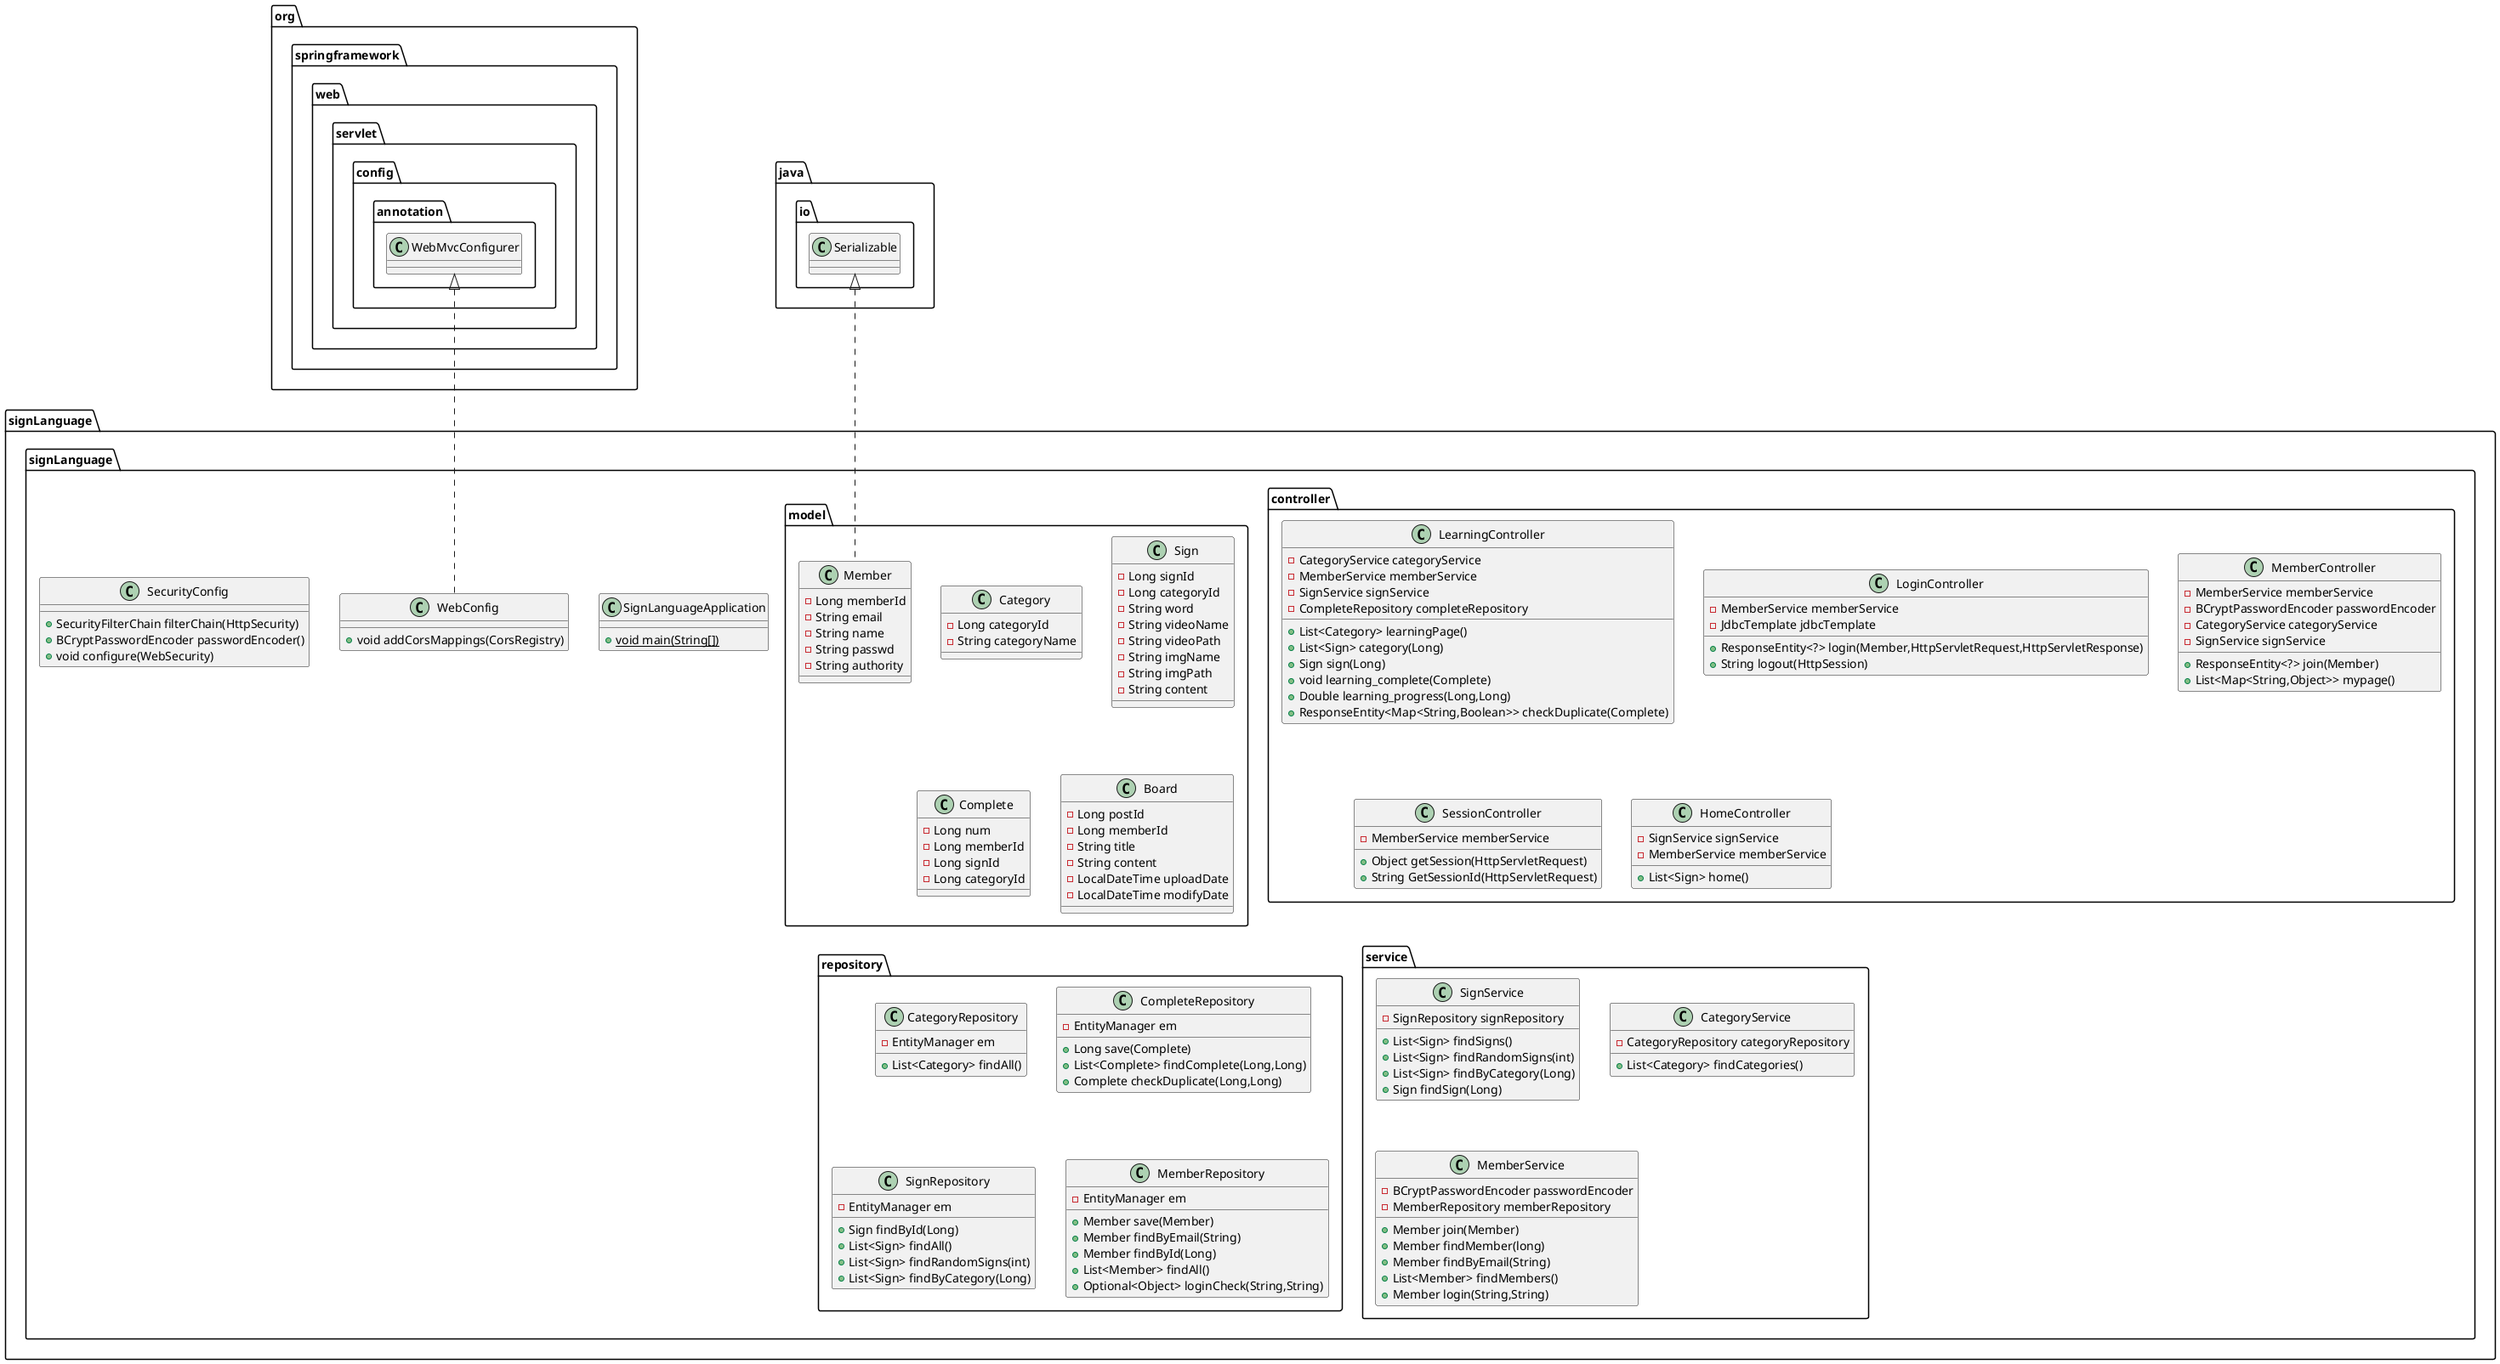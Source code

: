 @startuml
class signLanguage.signLanguage.controller.LearningController {
- CategoryService categoryService
- MemberService memberService
- SignService signService
- CompleteRepository completeRepository
+ List<Category> learningPage()
+ List<Sign> category(Long)
+ Sign sign(Long)
+ void learning_complete(Complete)
+ Double learning_progress(Long,Long)
+ ResponseEntity<Map<String,Boolean>> checkDuplicate(Complete)
}
class signLanguage.signLanguage.model.Category {
- Long categoryId
- String categoryName
}
class signLanguage.signLanguage.controller.LoginController {
- MemberService memberService
- JdbcTemplate jdbcTemplate
+ ResponseEntity<?> login(Member,HttpServletRequest,HttpServletResponse)
+ String logout(HttpSession)
}
class signLanguage.signLanguage.SignLanguageApplication {
+ {static} void main(String[])
}
class signLanguage.signLanguage.service.SignService {
- SignRepository signRepository
+ List<Sign> findSigns()
+ List<Sign> findRandomSigns(int)
+ List<Sign> findByCategory(Long)
+ Sign findSign(Long)
}
class signLanguage.signLanguage.WebConfig {
+ void addCorsMappings(CorsRegistry)
}
class signLanguage.signLanguage.service.CategoryService {
- CategoryRepository categoryRepository
+ List<Category> findCategories()
}
class signLanguage.signLanguage.controller.MemberController {
- MemberService memberService
- BCryptPasswordEncoder passwordEncoder
- CategoryService categoryService
- SignService signService
+ ResponseEntity<?> join(Member)
+ List<Map<String,Object>> mypage()
}
class signLanguage.signLanguage.repository.CategoryRepository {
- EntityManager em
+ List<Category> findAll()
}
class signLanguage.signLanguage.model.Sign {
- Long signId
- Long categoryId
- String word
- String videoName
- String videoPath
- String imgName
- String imgPath
- String content
}
class signLanguage.signLanguage.SecurityConfig {
+ SecurityFilterChain filterChain(HttpSecurity)
+ BCryptPasswordEncoder passwordEncoder()
+ void configure(WebSecurity)
}
class signLanguage.signLanguage.controller.SessionController {
- MemberService memberService
+ Object getSession(HttpServletRequest)
+ String GetSessionId(HttpServletRequest)
}
class signLanguage.signLanguage.service.MemberService {
- BCryptPasswordEncoder passwordEncoder
- MemberRepository memberRepository
+ Member join(Member)
+ Member findMember(long)
+ Member findByEmail(String)
+ List<Member> findMembers()
+ Member login(String,String)
}
class signLanguage.signLanguage.model.Complete {
- Long num
- Long memberId
- Long signId
- Long categoryId
}
class signLanguage.signLanguage.repository.CompleteRepository {
- EntityManager em
+ Long save(Complete)
+ List<Complete> findComplete(Long,Long)
+ Complete checkDuplicate(Long,Long)
}
class signLanguage.signLanguage.repository.SignRepository {
- EntityManager em
+ Sign findById(Long)
+ List<Sign> findAll()
+ List<Sign> findRandomSigns(int)
+ List<Sign> findByCategory(Long)
}
class signLanguage.signLanguage.model.Member {
- Long memberId
- String email
- String name
- String passwd
- String authority
}
class signLanguage.signLanguage.model.Board {
- Long postId
- Long memberId
- String title
- String content
- LocalDateTime uploadDate
- LocalDateTime modifyDate
}
class signLanguage.signLanguage.controller.HomeController {
- SignService signService
- MemberService memberService
+ List<Sign> home()
}
class signLanguage.signLanguage.repository.MemberRepository {
- EntityManager em
+ Member save(Member)
+ Member findByEmail(String)
+ Member findById(Long)
+ List<Member> findAll()
+ Optional<Object> loginCheck(String,String)
}


org.springframework.web.servlet.config.annotation.WebMvcConfigurer <|.. signLanguage.signLanguage.WebConfig
java.io.Serializable <|.. signLanguage.signLanguage.model.Member
@enduml
